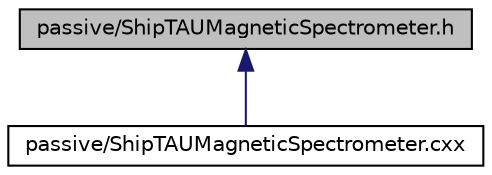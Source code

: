 digraph "passive/ShipTAUMagneticSpectrometer.h"
{
 // LATEX_PDF_SIZE
  edge [fontname="Helvetica",fontsize="10",labelfontname="Helvetica",labelfontsize="10"];
  node [fontname="Helvetica",fontsize="10",shape=record];
  Node1 [label="passive/ShipTAUMagneticSpectrometer.h",height=0.2,width=0.4,color="black", fillcolor="grey75", style="filled", fontcolor="black",tooltip=" "];
  Node1 -> Node2 [dir="back",color="midnightblue",fontsize="10",style="solid",fontname="Helvetica"];
  Node2 [label="passive/ShipTAUMagneticSpectrometer.cxx",height=0.2,width=0.4,color="black", fillcolor="white", style="filled",URL="$ShipTAUMagneticSpectrometer_8cxx.html",tooltip=" "];
}
